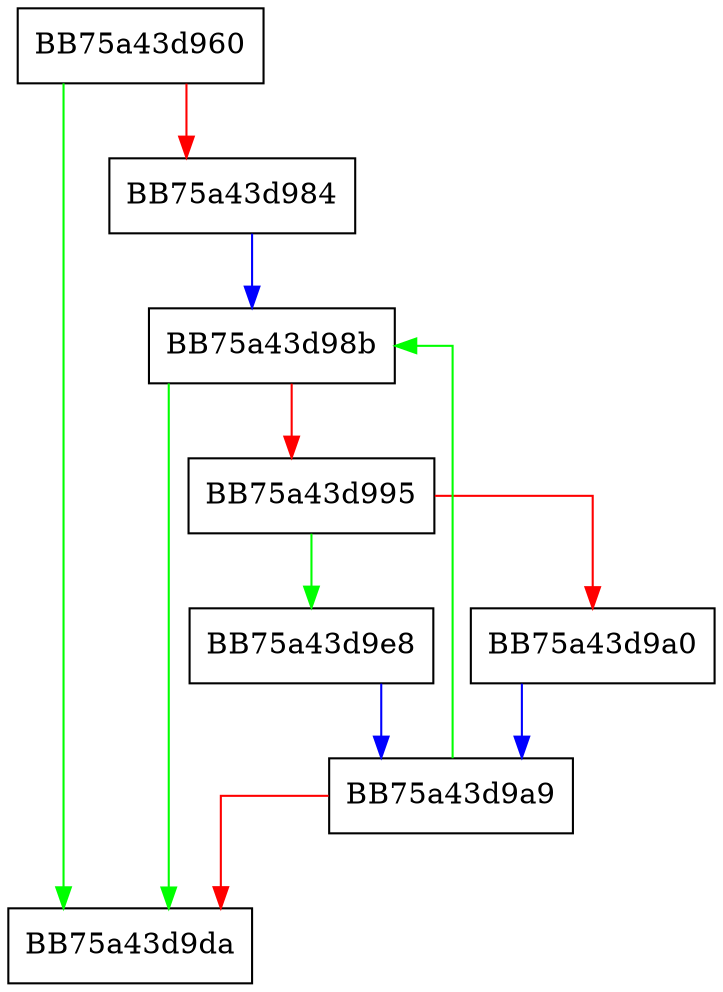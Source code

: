 digraph PathNotFoundKey {
  node [shape="box"];
  graph [splines=ortho];
  BB75a43d960 -> BB75a43d9da [color="green"];
  BB75a43d960 -> BB75a43d984 [color="red"];
  BB75a43d984 -> BB75a43d98b [color="blue"];
  BB75a43d98b -> BB75a43d9da [color="green"];
  BB75a43d98b -> BB75a43d995 [color="red"];
  BB75a43d995 -> BB75a43d9e8 [color="green"];
  BB75a43d995 -> BB75a43d9a0 [color="red"];
  BB75a43d9a0 -> BB75a43d9a9 [color="blue"];
  BB75a43d9a9 -> BB75a43d98b [color="green"];
  BB75a43d9a9 -> BB75a43d9da [color="red"];
  BB75a43d9e8 -> BB75a43d9a9 [color="blue"];
}